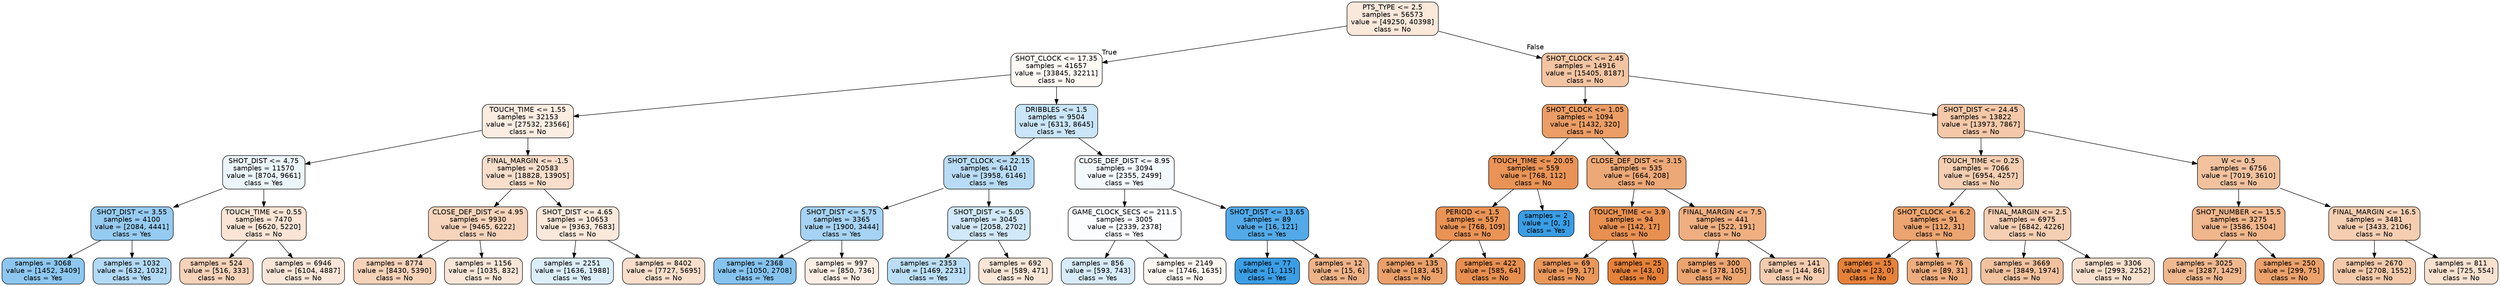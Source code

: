 digraph Tree {
node [shape=box, style="filled, rounded", color="black", fontname=helvetica] ;
edge [fontname=helvetica] ;
0 [label="PTS_TYPE <= 2.5\nsamples = 56573\nvalue = [49250, 40398]\nclass = No", fillcolor="#fae8db"] ;
1 [label="SHOT_CLOCK <= 17.35\nsamples = 41657\nvalue = [33845, 32211]\nclass = No", fillcolor="#fef9f5"] ;
0 -> 1 [labeldistance=2.5, labelangle=45, headlabel="True"] ;
2 [label="TOUCH_TIME <= 1.55\nsamples = 32153\nvalue = [27532, 23566]\nclass = No", fillcolor="#fbede2"] ;
1 -> 2 ;
3 [label="SHOT_DIST <= 4.75\nsamples = 11570\nvalue = [8704, 9661]\nclass = Yes", fillcolor="#ebf5fc"] ;
2 -> 3 ;
4 [label="SHOT_DIST <= 3.55\nsamples = 4100\nvalue = [2084, 4441]\nclass = Yes", fillcolor="#96cbf1"] ;
3 -> 4 ;
5 [label="samples = 3068\nvalue = [1452, 3409]\nclass = Yes", fillcolor="#8dc7f0"] ;
4 -> 5 ;
6 [label="samples = 1032\nvalue = [632, 1032]\nclass = Yes", fillcolor="#b2d9f5"] ;
4 -> 6 ;
7 [label="TOUCH_TIME <= 0.55\nsamples = 7470\nvalue = [6620, 5220]\nclass = No", fillcolor="#fae4d5"] ;
3 -> 7 ;
8 [label="samples = 524\nvalue = [516, 333]\nclass = No", fillcolor="#f6d2b9"] ;
7 -> 8 ;
9 [label="samples = 6946\nvalue = [6104, 4887]\nclass = No", fillcolor="#fae6d8"] ;
7 -> 9 ;
10 [label="FINAL_MARGIN <= -1.5\nsamples = 20583\nvalue = [18828, 13905]\nclass = No", fillcolor="#f8decb"] ;
2 -> 10 ;
11 [label="CLOSE_DEF_DIST <= 4.95\nsamples = 9930\nvalue = [9465, 6222]\nclass = No", fillcolor="#f6d4bb"] ;
10 -> 11 ;
12 [label="samples = 8774\nvalue = [8430, 5390]\nclass = No", fillcolor="#f6d2b8"] ;
11 -> 12 ;
13 [label="samples = 1156\nvalue = [1035, 832]\nclass = No", fillcolor="#fae6d8"] ;
11 -> 13 ;
14 [label="SHOT_DIST <= 4.65\nsamples = 10653\nvalue = [9363, 7683]\nclass = No", fillcolor="#fae8db"] ;
10 -> 14 ;
15 [label="samples = 2251\nvalue = [1636, 1988]\nclass = Yes", fillcolor="#dceefa"] ;
14 -> 15 ;
16 [label="samples = 8402\nvalue = [7727, 5695]\nclass = No", fillcolor="#f8decb"] ;
14 -> 16 ;
17 [label="DRIBBLES <= 1.5\nsamples = 9504\nvalue = [6313, 8645]\nclass = Yes", fillcolor="#cae5f8"] ;
1 -> 17 ;
18 [label="SHOT_CLOCK <= 22.15\nsamples = 6410\nvalue = [3958, 6146]\nclass = Yes", fillcolor="#b9dcf6"] ;
17 -> 18 ;
19 [label="SHOT_DIST <= 5.75\nsamples = 3365\nvalue = [1900, 3444]\nclass = Yes", fillcolor="#a6d3f3"] ;
18 -> 19 ;
20 [label="samples = 2368\nvalue = [1050, 2708]\nclass = Yes", fillcolor="#86c3ef"] ;
19 -> 20 ;
21 [label="samples = 997\nvalue = [850, 736]\nclass = No", fillcolor="#fceee4"] ;
19 -> 21 ;
22 [label="SHOT_DIST <= 5.05\nsamples = 3045\nvalue = [2058, 2702]\nclass = Yes", fillcolor="#d0e8f9"] ;
18 -> 22 ;
23 [label="samples = 2353\nvalue = [1469, 2231]\nclass = Yes", fillcolor="#bbdef6"] ;
22 -> 23 ;
24 [label="samples = 692\nvalue = [589, 471]\nclass = No", fillcolor="#fae6d7"] ;
22 -> 24 ;
25 [label="CLOSE_DEF_DIST <= 8.95\nsamples = 3094\nvalue = [2355, 2499]\nclass = Yes", fillcolor="#f4f9fe"] ;
17 -> 25 ;
26 [label="GAME_CLOCK_SECS <= 211.5\nsamples = 3005\nvalue = [2339, 2378]\nclass = Yes", fillcolor="#fcfdff"] ;
25 -> 26 ;
27 [label="samples = 856\nvalue = [593, 743]\nclass = Yes", fillcolor="#d7ebfa"] ;
26 -> 27 ;
28 [label="samples = 2149\nvalue = [1746, 1635]\nclass = No", fillcolor="#fdf7f2"] ;
26 -> 28 ;
29 [label="SHOT_DIST <= 13.65\nsamples = 89\nvalue = [16, 121]\nclass = Yes", fillcolor="#53aae8"] ;
25 -> 29 ;
30 [label="samples = 77\nvalue = [1, 115]\nclass = Yes", fillcolor="#3b9ee5"] ;
29 -> 30 ;
31 [label="samples = 12\nvalue = [15, 6]\nclass = No", fillcolor="#efb388"] ;
29 -> 31 ;
32 [label="SHOT_CLOCK <= 2.45\nsamples = 14916\nvalue = [15405, 8187]\nclass = No", fillcolor="#f3c4a2"] ;
0 -> 32 [labeldistance=2.5, labelangle=-45, headlabel="False"] ;
33 [label="SHOT_CLOCK <= 1.05\nsamples = 1094\nvalue = [1432, 320]\nclass = No", fillcolor="#eb9d65"] ;
32 -> 33 ;
34 [label="TOUCH_TIME <= 20.05\nsamples = 559\nvalue = [768, 112]\nclass = No", fillcolor="#e99356"] ;
33 -> 34 ;
35 [label="PERIOD <= 1.5\nsamples = 557\nvalue = [768, 109]\nclass = No", fillcolor="#e99355"] ;
34 -> 35 ;
36 [label="samples = 135\nvalue = [183, 45]\nclass = No", fillcolor="#eba06a"] ;
35 -> 36 ;
37 [label="samples = 422\nvalue = [585, 64]\nclass = No", fillcolor="#e88f4f"] ;
35 -> 37 ;
38 [label="samples = 2\nvalue = [0, 3]\nclass = Yes", fillcolor="#399de5"] ;
34 -> 38 ;
39 [label="CLOSE_DEF_DIST <= 3.15\nsamples = 535\nvalue = [664, 208]\nclass = No", fillcolor="#eda877"] ;
33 -> 39 ;
40 [label="TOUCH_TIME <= 3.9\nsamples = 94\nvalue = [142, 17]\nclass = No", fillcolor="#e89051"] ;
39 -> 40 ;
41 [label="samples = 69\nvalue = [99, 17]\nclass = No", fillcolor="#e9975b"] ;
40 -> 41 ;
42 [label="samples = 25\nvalue = [43, 0]\nclass = No", fillcolor="#e58139"] ;
40 -> 42 ;
43 [label="FINAL_MARGIN <= 7.5\nsamples = 441\nvalue = [522, 191]\nclass = No", fillcolor="#efaf81"] ;
39 -> 43 ;
44 [label="samples = 300\nvalue = [378, 105]\nclass = No", fillcolor="#eca470"] ;
43 -> 44 ;
45 [label="samples = 141\nvalue = [144, 86]\nclass = No", fillcolor="#f5ccaf"] ;
43 -> 45 ;
46 [label="SHOT_DIST <= 24.45\nsamples = 13822\nvalue = [13973, 7867]\nclass = No", fillcolor="#f4c8a8"] ;
32 -> 46 ;
47 [label="TOUCH_TIME <= 0.25\nsamples = 7066\nvalue = [6954, 4257]\nclass = No", fillcolor="#f5ceb2"] ;
46 -> 47 ;
48 [label="SHOT_CLOCK <= 6.2\nsamples = 91\nvalue = [112, 31]\nclass = No", fillcolor="#eca470"] ;
47 -> 48 ;
49 [label="samples = 15\nvalue = [23, 0]\nclass = No", fillcolor="#e58139"] ;
48 -> 49 ;
50 [label="samples = 76\nvalue = [89, 31]\nclass = No", fillcolor="#eead7e"] ;
48 -> 50 ;
51 [label="FINAL_MARGIN <= 2.5\nsamples = 6975\nvalue = [6842, 4226]\nclass = No", fillcolor="#f5cfb3"] ;
47 -> 51 ;
52 [label="samples = 3669\nvalue = [3849, 1974]\nclass = No", fillcolor="#f2c29f"] ;
51 -> 52 ;
53 [label="samples = 3306\nvalue = [2993, 2252]\nclass = No", fillcolor="#f9e0ce"] ;
51 -> 53 ;
54 [label="W <= 0.5\nsamples = 6756\nvalue = [7019, 3610]\nclass = No", fillcolor="#f2c29f"] ;
46 -> 54 ;
55 [label="SHOT_NUMBER <= 15.5\nsamples = 3275\nvalue = [3586, 1504]\nclass = No", fillcolor="#f0b68c"] ;
54 -> 55 ;
56 [label="samples = 3025\nvalue = [3287, 1429]\nclass = No", fillcolor="#f0b88f"] ;
55 -> 56 ;
57 [label="samples = 250\nvalue = [299, 75]\nclass = No", fillcolor="#eca16b"] ;
55 -> 57 ;
58 [label="FINAL_MARGIN <= 16.5\nsamples = 3481\nvalue = [3433, 2106]\nclass = No", fillcolor="#f5ceb2"] ;
54 -> 58 ;
59 [label="samples = 2670\nvalue = [2708, 1552]\nclass = No", fillcolor="#f4c9aa"] ;
58 -> 59 ;
60 [label="samples = 811\nvalue = [725, 554]\nclass = No", fillcolor="#f9e1d0"] ;
58 -> 60 ;
}